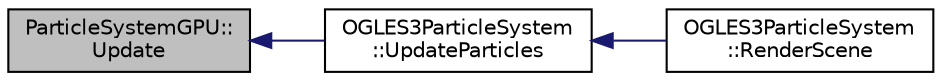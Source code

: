 digraph "ParticleSystemGPU::Update"
{
  edge [fontname="Helvetica",fontsize="10",labelfontname="Helvetica",labelfontsize="10"];
  node [fontname="Helvetica",fontsize="10",shape=record];
  rankdir="LR";
  Node1 [label="ParticleSystemGPU::\lUpdate",height=0.2,width=0.4,color="black", fillcolor="grey75", style="filled", fontcolor="black"];
  Node1 -> Node2 [dir="back",color="midnightblue",fontsize="10",style="solid"];
  Node2 [label="OGLES3ParticleSystem\l::UpdateParticles",height=0.2,width=0.4,color="black", fillcolor="white", style="filled",URL="$class_o_g_l_e_s3_particle_system.html#a6a5298b337191501c6de7378242c0bc4"];
  Node2 -> Node3 [dir="back",color="midnightblue",fontsize="10",style="solid"];
  Node3 [label="OGLES3ParticleSystem\l::RenderScene",height=0.2,width=0.4,color="black", fillcolor="white", style="filled",URL="$class_o_g_l_e_s3_particle_system.html#a4d0c7f4a55fa75fd6348c6ceea906751"];
}
